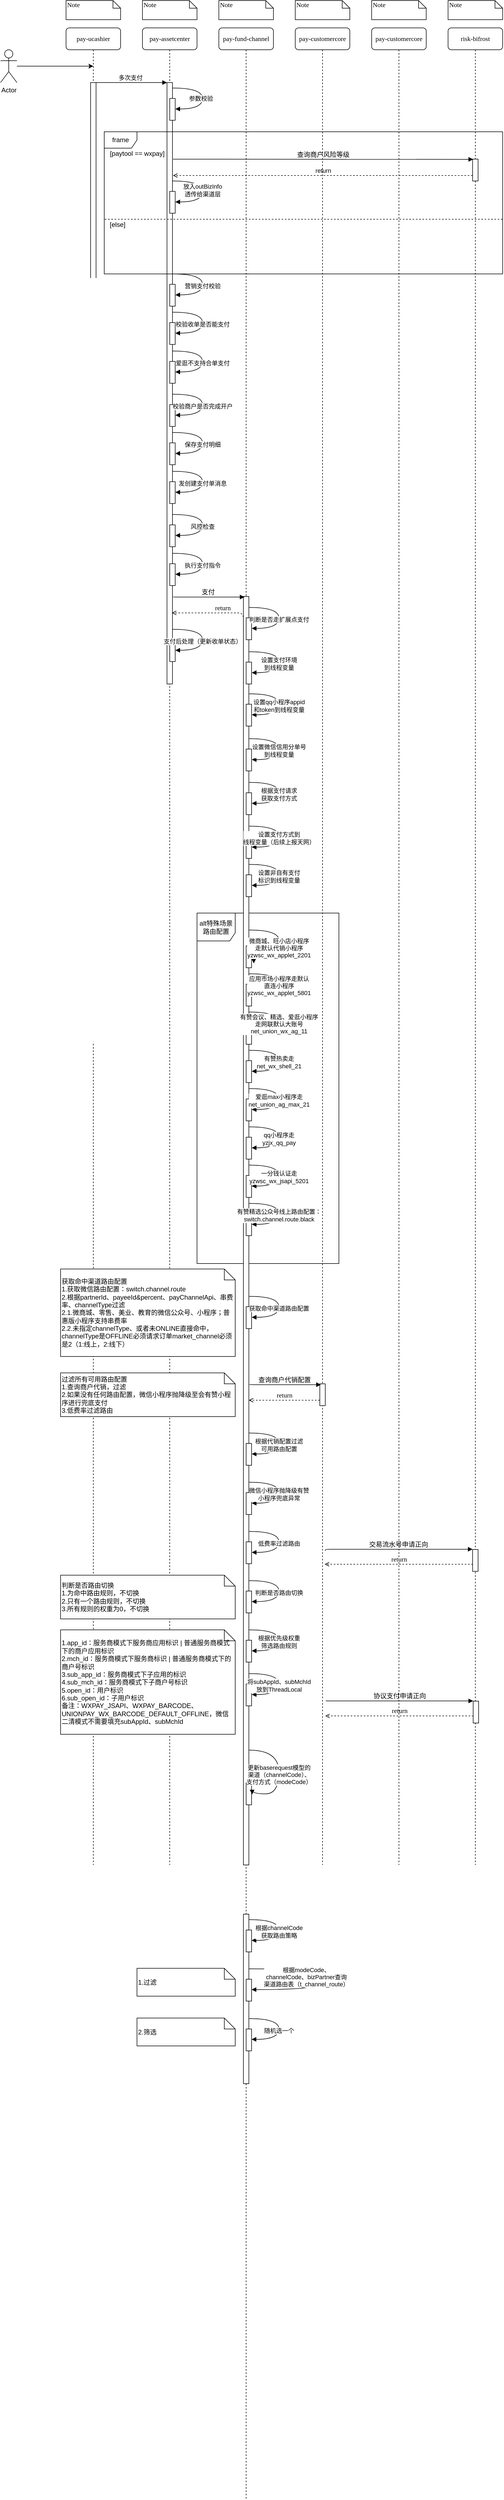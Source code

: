 <mxfile version="14.9.9" type="github">
  <diagram id="kW06Qgidbk0OTePyhjzd" name="第 1 页">
    <mxGraphModel dx="1426" dy="771" grid="1" gridSize="10" guides="1" tooltips="1" connect="1" arrows="1" fold="1" page="1" pageScale="1" pageWidth="2500" pageHeight="4000" math="0" shadow="0">
      <root>
        <mxCell id="0" />
        <mxCell id="1" parent="0" />
        <mxCell id="XzQIP6qpDgnseQ4LIaWj-4" value="pay-fund-channel" style="shape=umlLifeline;perimeter=lifelinePerimeter;whiteSpace=wrap;html=1;container=1;collapsible=0;recursiveResize=0;outlineConnect=0;rounded=1;shadow=0;comic=0;labelBackgroundColor=none;strokeWidth=1;fontFamily=Verdana;fontSize=12;align=center;" parent="1" vertex="1">
          <mxGeometry x="800" y="170" width="100" height="4520" as="geometry" />
        </mxCell>
        <mxCell id="lfuquiuAlMo9zvZJqDUm-64" value="" style="html=1;points=[];perimeter=orthogonalPerimeter;rounded=0;shadow=0;comic=0;labelBackgroundColor=none;strokeWidth=1;fontFamily=Verdana;fontSize=12;align=center;" parent="1" vertex="1">
          <mxGeometry x="845" y="3620" width="10" height="310" as="geometry" />
        </mxCell>
        <mxCell id="lfuquiuAlMo9zvZJqDUm-1" value="alt特殊场景路由配置" style="shape=umlFrame;whiteSpace=wrap;html=1;width=70;height=51;" parent="1" vertex="1">
          <mxGeometry x="760" y="1789" width="260" height="641" as="geometry" />
        </mxCell>
        <mxCell id="XzQIP6qpDgnseQ4LIaWj-1" value="&lt;span&gt;&lt;font style=&quot;font-size: 12px&quot;&gt;pay-assetcenter&lt;/font&gt;&lt;/span&gt;" style="shape=umlLifeline;perimeter=lifelinePerimeter;whiteSpace=wrap;html=1;container=0;collapsible=0;recursiveResize=0;outlineConnect=0;rounded=1;shadow=0;comic=0;labelBackgroundColor=none;strokeWidth=1;fontFamily=Verdana;fontSize=12;align=center;" parent="1" vertex="1">
          <mxGeometry x="660" y="170" width="100" height="3360" as="geometry" />
        </mxCell>
        <mxCell id="XzQIP6qpDgnseQ4LIaWj-2" value="" style="html=1;points=[];perimeter=orthogonalPerimeter;rounded=0;shadow=0;comic=0;labelBackgroundColor=none;strokeWidth=1;fontFamily=Verdana;fontSize=12;align=center;" parent="1" vertex="1">
          <mxGeometry x="705" y="270" width="10" height="1100" as="geometry" />
        </mxCell>
        <mxCell id="XzQIP6qpDgnseQ4LIaWj-3" value="risk-bifrost" style="shape=umlLifeline;perimeter=lifelinePerimeter;whiteSpace=wrap;html=1;container=0;collapsible=0;recursiveResize=0;outlineConnect=0;rounded=1;shadow=0;comic=0;labelBackgroundColor=none;strokeWidth=1;fontFamily=Verdana;fontSize=12;align=center;" parent="1" vertex="1">
          <mxGeometry x="1220" y="170" width="100" height="3360" as="geometry" />
        </mxCell>
        <mxCell id="XzQIP6qpDgnseQ4LIaWj-6" value="pay-customercore" style="shape=umlLifeline;perimeter=lifelinePerimeter;whiteSpace=wrap;html=1;container=1;collapsible=0;recursiveResize=0;outlineConnect=0;rounded=1;shadow=0;comic=0;labelBackgroundColor=none;strokeWidth=1;fontFamily=Verdana;fontSize=12;align=center;" parent="1" vertex="1">
          <mxGeometry x="1080" y="170" width="100" height="3360" as="geometry" />
        </mxCell>
        <mxCell id="XzQIP6qpDgnseQ4LIaWj-10" value="&lt;font style=&quot;font-size: 12px&quot;&gt;pay-ucashier&lt;/font&gt;" style="shape=umlLifeline;perimeter=lifelinePerimeter;whiteSpace=wrap;html=1;container=1;collapsible=0;recursiveResize=0;outlineConnect=0;rounded=1;shadow=0;comic=0;labelBackgroundColor=none;strokeWidth=1;fontFamily=Verdana;fontSize=12;align=center;" parent="1" vertex="1">
          <mxGeometry x="520" y="170" width="100" height="3360" as="geometry" />
        </mxCell>
        <mxCell id="XzQIP6qpDgnseQ4LIaWj-11" value="" style="html=1;points=[];perimeter=orthogonalPerimeter;rounded=0;shadow=0;comic=0;labelBackgroundColor=none;strokeWidth=1;fontFamily=Verdana;fontSize=12;align=center;" parent="XzQIP6qpDgnseQ4LIaWj-10" vertex="1">
          <mxGeometry x="45" y="100" width="10" height="440" as="geometry" />
        </mxCell>
        <mxCell id="XzQIP6qpDgnseQ4LIaWj-12" value="Note" style="shape=note;whiteSpace=wrap;html=1;size=14;verticalAlign=top;align=left;spacingTop=-6;rounded=0;shadow=0;comic=0;labelBackgroundColor=none;strokeWidth=1;fontFamily=Verdana;fontSize=12" parent="1" vertex="1">
          <mxGeometry x="520" y="120" width="100" height="35" as="geometry" />
        </mxCell>
        <mxCell id="XzQIP6qpDgnseQ4LIaWj-13" value="Note" style="shape=note;whiteSpace=wrap;html=1;size=14;verticalAlign=top;align=left;spacingTop=-6;rounded=0;shadow=0;comic=0;labelBackgroundColor=none;strokeWidth=1;fontFamily=Verdana;fontSize=12" parent="1" vertex="1">
          <mxGeometry x="660" y="120" width="100" height="35" as="geometry" />
        </mxCell>
        <mxCell id="XzQIP6qpDgnseQ4LIaWj-14" value="Note" style="shape=note;whiteSpace=wrap;html=1;size=14;verticalAlign=top;align=left;spacingTop=-6;rounded=0;shadow=0;comic=0;labelBackgroundColor=none;strokeWidth=1;fontFamily=Verdana;fontSize=12" parent="1" vertex="1">
          <mxGeometry x="800" y="120" width="100" height="35" as="geometry" />
        </mxCell>
        <mxCell id="XzQIP6qpDgnseQ4LIaWj-15" value="Note" style="shape=note;whiteSpace=wrap;html=1;size=14;verticalAlign=top;align=left;spacingTop=-6;rounded=0;shadow=0;comic=0;labelBackgroundColor=none;strokeWidth=1;fontFamily=Verdana;fontSize=12" parent="1" vertex="1">
          <mxGeometry x="940" y="120" width="100" height="35" as="geometry" />
        </mxCell>
        <mxCell id="XzQIP6qpDgnseQ4LIaWj-16" value="Note" style="shape=note;whiteSpace=wrap;html=1;size=14;verticalAlign=top;align=left;spacingTop=-6;rounded=0;shadow=0;comic=0;labelBackgroundColor=none;strokeWidth=1;fontFamily=Verdana;fontSize=12" parent="1" vertex="1">
          <mxGeometry x="1080" y="120" width="100" height="35" as="geometry" />
        </mxCell>
        <mxCell id="XzQIP6qpDgnseQ4LIaWj-17" value="Note" style="shape=note;whiteSpace=wrap;html=1;size=14;verticalAlign=top;align=left;spacingTop=-6;rounded=0;shadow=0;comic=0;labelBackgroundColor=none;strokeWidth=1;fontFamily=Verdana;fontSize=12" parent="1" vertex="1">
          <mxGeometry x="1220" y="120" width="100" height="35" as="geometry" />
        </mxCell>
        <mxCell id="XzQIP6qpDgnseQ4LIaWj-18" value="" style="html=1;points=[];perimeter=orthogonalPerimeter;rounded=0;shadow=0;comic=0;labelBackgroundColor=none;strokeWidth=1;fontFamily=Verdana;fontSize=12;align=center;" parent="1" vertex="1">
          <mxGeometry x="1265" y="410" width="10" height="40" as="geometry" />
        </mxCell>
        <mxCell id="XzQIP6qpDgnseQ4LIaWj-19" value="查询商户风险等级" style="html=1;verticalAlign=bottom;endArrow=block;labelBackgroundColor=none;fontFamily=Verdana;fontSize=12;edgeStyle=elbowEdgeStyle;elbow=vertical;entryX=0.1;entryY=0.025;entryDx=0;entryDy=0;entryPerimeter=0;exitX=1.1;exitY=0.182;exitDx=0;exitDy=0;exitPerimeter=0;" parent="1" target="XzQIP6qpDgnseQ4LIaWj-18" edge="1">
          <mxGeometry relative="1" as="geometry">
            <mxPoint x="716" y="410.08" as="sourcePoint" />
            <mxPoint x="980" y="490" as="targetPoint" />
          </mxGeometry>
        </mxCell>
        <mxCell id="XzQIP6qpDgnseQ4LIaWj-20" value="多次支付" style="html=1;verticalAlign=bottom;endArrow=block;entryX=0;entryY=0;entryDx=0;entryDy=0;entryPerimeter=0;" parent="1" target="XzQIP6qpDgnseQ4LIaWj-2" edge="1">
          <mxGeometry width="80" relative="1" as="geometry">
            <mxPoint x="570" y="270" as="sourcePoint" />
            <mxPoint x="700" y="270" as="targetPoint" />
          </mxGeometry>
        </mxCell>
        <mxCell id="XzQIP6qpDgnseQ4LIaWj-21" value="" style="html=1;points=[];perimeter=orthogonalPerimeter;rounded=0;shadow=0;comic=0;labelBackgroundColor=none;strokeWidth=1;fontFamily=Verdana;fontSize=12;align=center;" parent="1" vertex="1">
          <mxGeometry x="710" y="299" width="10" height="40" as="geometry" />
        </mxCell>
        <mxCell id="XzQIP6qpDgnseQ4LIaWj-22" value="" style="html=1;verticalAlign=bottom;endArrow=block;labelBackgroundColor=none;fontFamily=Verdana;fontSize=12;elbow=vertical;edgeStyle=orthogonalEdgeStyle;curved=1;entryX=1;entryY=0.286;entryPerimeter=0;exitX=1.038;exitY=0.345;exitPerimeter=0;" parent="1" edge="1">
          <mxGeometry relative="1" as="geometry">
            <mxPoint x="715.333" y="280" as="sourcePoint" />
            <mxPoint x="720.333" y="318.333" as="targetPoint" />
            <Array as="points">
              <mxPoint x="770" y="280" />
              <mxPoint x="770" y="318" />
            </Array>
          </mxGeometry>
        </mxCell>
        <mxCell id="XzQIP6qpDgnseQ4LIaWj-23" value="参数校验" style="edgeLabel;html=1;align=center;verticalAlign=middle;resizable=0;points=[];" parent="XzQIP6qpDgnseQ4LIaWj-22" vertex="1" connectable="0">
          <mxGeometry x="0.033" y="-3" relative="1" as="geometry">
            <mxPoint as="offset" />
          </mxGeometry>
        </mxCell>
        <mxCell id="XzQIP6qpDgnseQ4LIaWj-24" value="return" style="html=1;verticalAlign=bottom;endArrow=open;dashed=1;endSize=6;entryX=1.1;entryY=0.25;entryDx=0;entryDy=0;entryPerimeter=0;" parent="1" edge="1">
          <mxGeometry relative="1" as="geometry">
            <mxPoint x="1265" y="440" as="sourcePoint" />
            <mxPoint x="716" y="440" as="targetPoint" />
          </mxGeometry>
        </mxCell>
        <mxCell id="XzQIP6qpDgnseQ4LIaWj-25" value="" style="html=1;points=[];perimeter=orthogonalPerimeter;rounded=0;shadow=0;comic=0;labelBackgroundColor=none;strokeWidth=1;fontFamily=Verdana;fontSize=12;align=center;" parent="1" vertex="1">
          <mxGeometry x="710" y="469" width="10" height="40" as="geometry" />
        </mxCell>
        <mxCell id="XzQIP6qpDgnseQ4LIaWj-26" value="" style="html=1;verticalAlign=bottom;endArrow=block;labelBackgroundColor=none;fontFamily=Verdana;fontSize=12;elbow=vertical;edgeStyle=orthogonalEdgeStyle;curved=1;entryX=1;entryY=0.286;entryPerimeter=0;exitX=1.038;exitY=0.345;exitPerimeter=0;" parent="1" edge="1">
          <mxGeometry relative="1" as="geometry">
            <mxPoint x="715.333" y="450" as="sourcePoint" />
            <mxPoint x="720.333" y="488.333" as="targetPoint" />
            <Array as="points">
              <mxPoint x="770" y="450" />
              <mxPoint x="770" y="488" />
            </Array>
          </mxGeometry>
        </mxCell>
        <mxCell id="XzQIP6qpDgnseQ4LIaWj-27" value="放入outBizInfo&lt;br&gt;透传给渠道层" style="edgeLabel;html=1;align=center;verticalAlign=middle;resizable=0;points=[];" parent="XzQIP6qpDgnseQ4LIaWj-26" vertex="1" connectable="0">
          <mxGeometry x="0.005" relative="1" as="geometry">
            <mxPoint as="offset" />
          </mxGeometry>
        </mxCell>
        <mxCell id="XzQIP6qpDgnseQ4LIaWj-28" value="" style="endArrow=none;html=1;edgeStyle=orthogonalEdgeStyle;dashed=1;" parent="1" edge="1">
          <mxGeometry relative="1" as="geometry">
            <mxPoint x="591" y="520" as="sourcePoint" />
            <mxPoint x="1320" y="520" as="targetPoint" />
          </mxGeometry>
        </mxCell>
        <mxCell id="XzQIP6qpDgnseQ4LIaWj-29" value="[else]" style="text;html=1;align=center;verticalAlign=middle;resizable=0;points=[];autosize=1;strokeColor=none;" parent="1" vertex="1">
          <mxGeometry x="594" y="520" width="40" height="20" as="geometry" />
        </mxCell>
        <mxCell id="XzQIP6qpDgnseQ4LIaWj-30" value="" style="html=1;points=[];perimeter=orthogonalPerimeter;rounded=0;shadow=0;comic=0;labelBackgroundColor=none;strokeWidth=1;fontFamily=Verdana;fontSize=12;align=center;" parent="1" vertex="1">
          <mxGeometry x="710" y="639" width="10" height="40" as="geometry" />
        </mxCell>
        <mxCell id="XzQIP6qpDgnseQ4LIaWj-31" value="" style="html=1;verticalAlign=bottom;endArrow=block;labelBackgroundColor=none;fontFamily=Verdana;fontSize=12;elbow=vertical;edgeStyle=orthogonalEdgeStyle;curved=1;entryX=1;entryY=0.286;entryPerimeter=0;exitX=1.038;exitY=0.345;exitPerimeter=0;" parent="1" edge="1">
          <mxGeometry relative="1" as="geometry">
            <mxPoint x="715.333" y="620" as="sourcePoint" />
            <mxPoint x="720.333" y="658.333" as="targetPoint" />
            <Array as="points">
              <mxPoint x="770" y="620" />
              <mxPoint x="770" y="658" />
            </Array>
          </mxGeometry>
        </mxCell>
        <mxCell id="XzQIP6qpDgnseQ4LIaWj-32" value="营销支付校验" style="edgeLabel;html=1;align=center;verticalAlign=middle;resizable=0;points=[];" parent="XzQIP6qpDgnseQ4LIaWj-31" vertex="1" connectable="0">
          <mxGeometry x="0.075" relative="1" as="geometry">
            <mxPoint as="offset" />
          </mxGeometry>
        </mxCell>
        <mxCell id="XzQIP6qpDgnseQ4LIaWj-33" value="" style="html=1;points=[];perimeter=orthogonalPerimeter;rounded=0;shadow=0;comic=0;labelBackgroundColor=none;strokeWidth=1;fontFamily=Verdana;fontSize=12;align=center;" parent="1" vertex="1">
          <mxGeometry x="710" y="709" width="10" height="40" as="geometry" />
        </mxCell>
        <mxCell id="XzQIP6qpDgnseQ4LIaWj-34" value="" style="html=1;verticalAlign=bottom;endArrow=block;labelBackgroundColor=none;fontFamily=Verdana;fontSize=12;elbow=vertical;edgeStyle=orthogonalEdgeStyle;curved=1;entryX=1;entryY=0.286;entryPerimeter=0;exitX=1.038;exitY=0.345;exitPerimeter=0;" parent="1" edge="1">
          <mxGeometry relative="1" as="geometry">
            <mxPoint x="715.333" y="690" as="sourcePoint" />
            <mxPoint x="720.333" y="728.333" as="targetPoint" />
            <Array as="points">
              <mxPoint x="770" y="690" />
              <mxPoint x="770" y="728" />
            </Array>
          </mxGeometry>
        </mxCell>
        <mxCell id="XzQIP6qpDgnseQ4LIaWj-35" value="校验收单是否能支付" style="edgeLabel;html=1;align=center;verticalAlign=middle;resizable=0;points=[];" parent="XzQIP6qpDgnseQ4LIaWj-34" vertex="1" connectable="0">
          <mxGeometry x="0.075" relative="1" as="geometry">
            <mxPoint as="offset" />
          </mxGeometry>
        </mxCell>
        <mxCell id="XzQIP6qpDgnseQ4LIaWj-36" value="" style="html=1;points=[];perimeter=orthogonalPerimeter;rounded=0;shadow=0;comic=0;labelBackgroundColor=none;strokeWidth=1;fontFamily=Verdana;fontSize=12;align=center;" parent="1" vertex="1">
          <mxGeometry x="710" y="780" width="10" height="40" as="geometry" />
        </mxCell>
        <mxCell id="XzQIP6qpDgnseQ4LIaWj-37" value="" style="html=1;verticalAlign=bottom;endArrow=block;labelBackgroundColor=none;fontFamily=Verdana;fontSize=12;elbow=vertical;edgeStyle=orthogonalEdgeStyle;curved=1;entryX=1;entryY=0.286;entryPerimeter=0;exitX=1.038;exitY=0.345;exitPerimeter=0;" parent="1" edge="1">
          <mxGeometry relative="1" as="geometry">
            <mxPoint x="715.333" y="761" as="sourcePoint" />
            <mxPoint x="720.333" y="799.333" as="targetPoint" />
            <Array as="points">
              <mxPoint x="770" y="761" />
              <mxPoint x="770" y="799" />
            </Array>
          </mxGeometry>
        </mxCell>
        <mxCell id="XzQIP6qpDgnseQ4LIaWj-38" value="爱逛不支持合单支付" style="edgeLabel;html=1;align=center;verticalAlign=middle;resizable=0;points=[];" parent="XzQIP6qpDgnseQ4LIaWj-37" vertex="1" connectable="0">
          <mxGeometry x="0.075" relative="1" as="geometry">
            <mxPoint as="offset" />
          </mxGeometry>
        </mxCell>
        <mxCell id="XzQIP6qpDgnseQ4LIaWj-39" value="" style="html=1;points=[];perimeter=orthogonalPerimeter;rounded=0;shadow=0;comic=0;labelBackgroundColor=none;strokeWidth=1;fontFamily=Verdana;fontSize=12;align=center;" parent="1" vertex="1">
          <mxGeometry x="710" y="859" width="10" height="40" as="geometry" />
        </mxCell>
        <mxCell id="XzQIP6qpDgnseQ4LIaWj-40" value="" style="html=1;verticalAlign=bottom;endArrow=block;labelBackgroundColor=none;fontFamily=Verdana;fontSize=12;elbow=vertical;edgeStyle=orthogonalEdgeStyle;curved=1;entryX=1;entryY=0.286;entryPerimeter=0;exitX=1.038;exitY=0.345;exitPerimeter=0;" parent="1" edge="1">
          <mxGeometry relative="1" as="geometry">
            <mxPoint x="715.333" y="840" as="sourcePoint" />
            <mxPoint x="720.333" y="878.333" as="targetPoint" />
            <Array as="points">
              <mxPoint x="770" y="840" />
              <mxPoint x="770" y="878" />
            </Array>
          </mxGeometry>
        </mxCell>
        <mxCell id="XzQIP6qpDgnseQ4LIaWj-41" value="校验商户是否完成开户" style="edgeLabel;html=1;align=center;verticalAlign=middle;resizable=0;points=[];" parent="XzQIP6qpDgnseQ4LIaWj-40" vertex="1" connectable="0">
          <mxGeometry x="0.075" relative="1" as="geometry">
            <mxPoint as="offset" />
          </mxGeometry>
        </mxCell>
        <mxCell id="XzQIP6qpDgnseQ4LIaWj-42" value="" style="html=1;points=[];perimeter=orthogonalPerimeter;rounded=0;shadow=0;comic=0;labelBackgroundColor=none;strokeWidth=1;fontFamily=Verdana;fontSize=12;align=center;" parent="1" vertex="1">
          <mxGeometry x="710" y="929" width="10" height="40" as="geometry" />
        </mxCell>
        <mxCell id="XzQIP6qpDgnseQ4LIaWj-43" value="" style="html=1;verticalAlign=bottom;endArrow=block;labelBackgroundColor=none;fontFamily=Verdana;fontSize=12;elbow=vertical;edgeStyle=orthogonalEdgeStyle;curved=1;entryX=1;entryY=0.286;entryPerimeter=0;exitX=1.038;exitY=0.345;exitPerimeter=0;" parent="1" edge="1">
          <mxGeometry relative="1" as="geometry">
            <mxPoint x="715.333" y="910" as="sourcePoint" />
            <mxPoint x="720.333" y="948.333" as="targetPoint" />
            <Array as="points">
              <mxPoint x="770" y="910" />
              <mxPoint x="770" y="948" />
            </Array>
          </mxGeometry>
        </mxCell>
        <mxCell id="XzQIP6qpDgnseQ4LIaWj-44" value="保存支付明细" style="edgeLabel;html=1;align=center;verticalAlign=middle;resizable=0;points=[];" parent="XzQIP6qpDgnseQ4LIaWj-43" vertex="1" connectable="0">
          <mxGeometry x="0.075" relative="1" as="geometry">
            <mxPoint as="offset" />
          </mxGeometry>
        </mxCell>
        <mxCell id="XzQIP6qpDgnseQ4LIaWj-45" value="" style="html=1;points=[];perimeter=orthogonalPerimeter;rounded=0;shadow=0;comic=0;labelBackgroundColor=none;strokeWidth=1;fontFamily=Verdana;fontSize=12;align=center;" parent="1" vertex="1">
          <mxGeometry x="710" y="1000" width="10" height="40" as="geometry" />
        </mxCell>
        <mxCell id="XzQIP6qpDgnseQ4LIaWj-46" value="" style="html=1;verticalAlign=bottom;endArrow=block;labelBackgroundColor=none;fontFamily=Verdana;fontSize=12;elbow=vertical;edgeStyle=orthogonalEdgeStyle;curved=1;entryX=1;entryY=0.286;entryPerimeter=0;exitX=1.038;exitY=0.345;exitPerimeter=0;" parent="1" edge="1">
          <mxGeometry relative="1" as="geometry">
            <mxPoint x="715.333" y="981" as="sourcePoint" />
            <mxPoint x="720.333" y="1019.333" as="targetPoint" />
            <Array as="points">
              <mxPoint x="770" y="981" />
              <mxPoint x="770" y="1019" />
            </Array>
          </mxGeometry>
        </mxCell>
        <mxCell id="XzQIP6qpDgnseQ4LIaWj-47" value="发创建支付单消息" style="edgeLabel;html=1;align=center;verticalAlign=middle;resizable=0;points=[];" parent="XzQIP6qpDgnseQ4LIaWj-46" vertex="1" connectable="0">
          <mxGeometry x="0.075" relative="1" as="geometry">
            <mxPoint as="offset" />
          </mxGeometry>
        </mxCell>
        <mxCell id="XzQIP6qpDgnseQ4LIaWj-48" value="" style="html=1;points=[];perimeter=orthogonalPerimeter;rounded=0;shadow=0;comic=0;labelBackgroundColor=none;strokeWidth=1;fontFamily=Verdana;fontSize=12;align=center;" parent="1" vertex="1">
          <mxGeometry x="710" y="1079" width="10" height="40" as="geometry" />
        </mxCell>
        <mxCell id="XzQIP6qpDgnseQ4LIaWj-49" value="" style="html=1;verticalAlign=bottom;endArrow=block;labelBackgroundColor=none;fontFamily=Verdana;fontSize=12;elbow=vertical;edgeStyle=orthogonalEdgeStyle;curved=1;entryX=1;entryY=0.286;entryPerimeter=0;exitX=1.038;exitY=0.345;exitPerimeter=0;" parent="1" edge="1">
          <mxGeometry relative="1" as="geometry">
            <mxPoint x="715.333" y="1060" as="sourcePoint" />
            <mxPoint x="720.333" y="1098.333" as="targetPoint" />
            <Array as="points">
              <mxPoint x="770" y="1060" />
              <mxPoint x="770" y="1098" />
            </Array>
          </mxGeometry>
        </mxCell>
        <mxCell id="XzQIP6qpDgnseQ4LIaWj-50" value="风控检查" style="edgeLabel;html=1;align=center;verticalAlign=middle;resizable=0;points=[];" parent="XzQIP6qpDgnseQ4LIaWj-49" vertex="1" connectable="0">
          <mxGeometry x="0.075" relative="1" as="geometry">
            <mxPoint as="offset" />
          </mxGeometry>
        </mxCell>
        <mxCell id="XzQIP6qpDgnseQ4LIaWj-51" value="" style="html=1;points=[];perimeter=orthogonalPerimeter;rounded=0;shadow=0;comic=0;labelBackgroundColor=none;strokeWidth=1;fontFamily=Verdana;fontSize=12;align=center;" parent="1" vertex="1">
          <mxGeometry x="710" y="1150" width="10" height="40" as="geometry" />
        </mxCell>
        <mxCell id="XzQIP6qpDgnseQ4LIaWj-52" value="" style="html=1;verticalAlign=bottom;endArrow=block;labelBackgroundColor=none;fontFamily=Verdana;fontSize=12;elbow=vertical;edgeStyle=orthogonalEdgeStyle;curved=1;entryX=1;entryY=0.286;entryPerimeter=0;exitX=1.038;exitY=0.345;exitPerimeter=0;" parent="1" edge="1">
          <mxGeometry relative="1" as="geometry">
            <mxPoint x="715.333" y="1131" as="sourcePoint" />
            <mxPoint x="720.333" y="1169.333" as="targetPoint" />
            <Array as="points">
              <mxPoint x="770" y="1131" />
              <mxPoint x="770" y="1169" />
            </Array>
          </mxGeometry>
        </mxCell>
        <mxCell id="XzQIP6qpDgnseQ4LIaWj-53" value="执行支付指令" style="edgeLabel;html=1;align=center;verticalAlign=middle;resizable=0;points=[];" parent="XzQIP6qpDgnseQ4LIaWj-52" vertex="1" connectable="0">
          <mxGeometry x="0.075" relative="1" as="geometry">
            <mxPoint as="offset" />
          </mxGeometry>
        </mxCell>
        <mxCell id="XzQIP6qpDgnseQ4LIaWj-54" value="" style="html=1;points=[];perimeter=orthogonalPerimeter;rounded=0;shadow=0;comic=0;labelBackgroundColor=none;strokeWidth=1;fontFamily=Verdana;fontSize=12;align=center;" parent="1" vertex="1">
          <mxGeometry x="710" y="1289" width="10" height="40" as="geometry" />
        </mxCell>
        <mxCell id="XzQIP6qpDgnseQ4LIaWj-55" value="" style="html=1;verticalAlign=bottom;endArrow=block;labelBackgroundColor=none;fontFamily=Verdana;fontSize=12;elbow=vertical;edgeStyle=orthogonalEdgeStyle;curved=1;entryX=1;entryY=0.286;entryPerimeter=0;exitX=1.038;exitY=0.345;exitPerimeter=0;" parent="1" edge="1">
          <mxGeometry relative="1" as="geometry">
            <mxPoint x="715.333" y="1270" as="sourcePoint" />
            <mxPoint x="720.333" y="1308.333" as="targetPoint" />
            <Array as="points">
              <mxPoint x="770" y="1270" />
              <mxPoint x="770" y="1308" />
            </Array>
          </mxGeometry>
        </mxCell>
        <mxCell id="XzQIP6qpDgnseQ4LIaWj-56" value="支付后处理（更新收单状态）" style="edgeLabel;html=1;align=center;verticalAlign=middle;resizable=0;points=[];" parent="XzQIP6qpDgnseQ4LIaWj-55" vertex="1" connectable="0">
          <mxGeometry x="0.075" relative="1" as="geometry">
            <mxPoint as="offset" />
          </mxGeometry>
        </mxCell>
        <mxCell id="XzQIP6qpDgnseQ4LIaWj-57" value="" style="html=1;points=[];perimeter=orthogonalPerimeter;rounded=0;shadow=0;comic=0;labelBackgroundColor=none;strokeColor=#000000;strokeWidth=1;fillColor=#FFFFFF;fontFamily=Verdana;fontSize=12;fontColor=#000000;align=center;" parent="1" vertex="1">
          <mxGeometry x="845" y="1210" width="10" height="2320" as="geometry" />
        </mxCell>
        <mxCell id="XzQIP6qpDgnseQ4LIaWj-58" value="支付" style="html=1;verticalAlign=bottom;endArrow=block;labelBackgroundColor=none;fontFamily=Verdana;fontSize=12;edgeStyle=elbowEdgeStyle;elbow=vertical;exitX=1;exitY=0.854;exitDx=0;exitDy=0;exitPerimeter=0;" parent="1" source="XzQIP6qpDgnseQ4LIaWj-2" edge="1">
          <mxGeometry relative="1" as="geometry">
            <mxPoint x="722" y="1210" as="sourcePoint" />
            <mxPoint x="847" y="1211" as="targetPoint" />
            <Array as="points">
              <mxPoint x="720" y="1211" />
            </Array>
          </mxGeometry>
        </mxCell>
        <mxCell id="XzQIP6qpDgnseQ4LIaWj-59" value="" style="html=1;points=[];perimeter=orthogonalPerimeter;rounded=0;shadow=0;comic=0;labelBackgroundColor=none;strokeWidth=1;fontFamily=Verdana;fontSize=12;align=center;" parent="1" vertex="1">
          <mxGeometry x="850" y="1249" width="10" height="40" as="geometry" />
        </mxCell>
        <mxCell id="XzQIP6qpDgnseQ4LIaWj-60" value="" style="html=1;verticalAlign=bottom;endArrow=block;labelBackgroundColor=none;fontFamily=Verdana;fontSize=12;elbow=vertical;edgeStyle=orthogonalEdgeStyle;curved=1;entryX=1;entryY=0.286;entryPerimeter=0;exitX=1.038;exitY=0.345;exitPerimeter=0;" parent="1" edge="1">
          <mxGeometry relative="1" as="geometry">
            <mxPoint x="855.333" y="1230" as="sourcePoint" />
            <mxPoint x="860.333" y="1268.333" as="targetPoint" />
            <Array as="points">
              <mxPoint x="910" y="1230" />
              <mxPoint x="910" y="1268" />
            </Array>
          </mxGeometry>
        </mxCell>
        <mxCell id="XzQIP6qpDgnseQ4LIaWj-61" value="判断是否走扩展点支付" style="edgeLabel;html=1;align=center;verticalAlign=middle;resizable=0;points=[];" parent="XzQIP6qpDgnseQ4LIaWj-60" vertex="1" connectable="0">
          <mxGeometry x="0.075" relative="1" as="geometry">
            <mxPoint as="offset" />
          </mxGeometry>
        </mxCell>
        <mxCell id="XzQIP6qpDgnseQ4LIaWj-63" value="return" style="html=1;verticalAlign=bottom;endArrow=open;dashed=1;endSize=6;labelBackgroundColor=none;fontFamily=Verdana;fontSize=12;edgeStyle=elbowEdgeStyle;elbow=vertical;exitX=0;exitY=0.037;exitDx=0;exitDy=0;exitPerimeter=0;" parent="1" source="XzQIP6qpDgnseQ4LIaWj-57" edge="1">
          <mxGeometry relative="1" as="geometry">
            <mxPoint x="714" y="1240" as="targetPoint" />
            <Array as="points">
              <mxPoint x="783.5" y="1240" />
              <mxPoint x="813.5" y="1240" />
            </Array>
            <mxPoint x="838.5" y="1240" as="sourcePoint" />
          </mxGeometry>
        </mxCell>
        <mxCell id="XzQIP6qpDgnseQ4LIaWj-131" value="" style="html=1;points=[];perimeter=orthogonalPerimeter;rounded=0;shadow=0;comic=0;labelBackgroundColor=none;strokeWidth=1;fontFamily=Verdana;fontSize=12;align=center;" parent="1" vertex="1">
          <mxGeometry x="1265" y="2953" width="10" height="40" as="geometry" />
        </mxCell>
        <mxCell id="XzQIP6qpDgnseQ4LIaWj-132" value="交易流水号申请正向" style="html=1;verticalAlign=bottom;endArrow=block;labelBackgroundColor=none;fontFamily=Verdana;fontSize=12;edgeStyle=elbowEdgeStyle;elbow=vertical;exitX=1;exitY=0.74;exitDx=0;exitDy=0;exitPerimeter=0;" parent="1" edge="1">
          <mxGeometry relative="1" as="geometry">
            <mxPoint x="995" y="2955.2" as="sourcePoint" />
            <mxPoint x="1265" y="2953" as="targetPoint" />
            <Array as="points">
              <mxPoint x="1005" y="2952.6" />
            </Array>
          </mxGeometry>
        </mxCell>
        <mxCell id="XzQIP6qpDgnseQ4LIaWj-133" value="return" style="html=1;verticalAlign=bottom;endArrow=open;dashed=1;endSize=6;labelBackgroundColor=none;fontFamily=Verdana;fontSize=12;edgeStyle=elbowEdgeStyle;elbow=vertical;exitX=0;exitY=0.7;exitDx=0;exitDy=0;exitPerimeter=0;" parent="1" source="XzQIP6qpDgnseQ4LIaWj-131" edge="1">
          <mxGeometry relative="1" as="geometry">
            <mxPoint x="994" y="2980" as="targetPoint" />
            <Array as="points">
              <mxPoint x="1204" y="2980" />
              <mxPoint x="1234" y="2980" />
            </Array>
            <mxPoint x="1259" y="2980" as="sourcePoint" />
          </mxGeometry>
        </mxCell>
        <mxCell id="XzQIP6qpDgnseQ4LIaWj-143" value="" style="html=1;points=[];perimeter=orthogonalPerimeter;rounded=0;shadow=0;comic=0;labelBackgroundColor=none;strokeWidth=1;fontFamily=Verdana;fontSize=12;align=center;" parent="1" vertex="1">
          <mxGeometry x="1266" y="3230.4" width="10" height="40" as="geometry" />
        </mxCell>
        <mxCell id="XzQIP6qpDgnseQ4LIaWj-144" value="协议支付申请正向" style="html=1;verticalAlign=bottom;endArrow=block;labelBackgroundColor=none;fontFamily=Verdana;fontSize=12;edgeStyle=elbowEdgeStyle;elbow=vertical;" parent="1" edge="1">
          <mxGeometry relative="1" as="geometry">
            <mxPoint x="996" y="3230" as="sourcePoint" />
            <mxPoint x="1266" y="3230.4" as="targetPoint" />
            <Array as="points">
              <mxPoint x="1006" y="3230" />
            </Array>
          </mxGeometry>
        </mxCell>
        <mxCell id="XzQIP6qpDgnseQ4LIaWj-145" value="return" style="html=1;verticalAlign=bottom;endArrow=open;dashed=1;endSize=6;labelBackgroundColor=none;fontFamily=Verdana;fontSize=12;edgeStyle=elbowEdgeStyle;elbow=vertical;exitX=0;exitY=0.7;exitDx=0;exitDy=0;exitPerimeter=0;" parent="1" source="XzQIP6qpDgnseQ4LIaWj-143" edge="1">
          <mxGeometry relative="1" as="geometry">
            <mxPoint x="995" y="3257.4" as="targetPoint" />
            <Array as="points">
              <mxPoint x="1205" y="3257.4" />
              <mxPoint x="1235" y="3257.4" />
            </Array>
            <mxPoint x="1260" y="3257.4" as="sourcePoint" />
          </mxGeometry>
        </mxCell>
        <mxCell id="XzQIP6qpDgnseQ4LIaWj-146" value="" style="edgeStyle=orthogonalEdgeStyle;rounded=0;orthogonalLoop=1;jettySize=auto;html=1;" parent="1" source="XzQIP6qpDgnseQ4LIaWj-147" edge="1">
          <mxGeometry relative="1" as="geometry">
            <mxPoint x="570" y="240" as="targetPoint" />
            <Array as="points">
              <mxPoint x="540" y="240" />
              <mxPoint x="540" y="240" />
            </Array>
          </mxGeometry>
        </mxCell>
        <mxCell id="XzQIP6qpDgnseQ4LIaWj-147" value="Actor" style="shape=umlActor;verticalLabelPosition=bottom;verticalAlign=top;html=1;" parent="1" vertex="1">
          <mxGeometry x="400" y="210" width="30" height="60" as="geometry" />
        </mxCell>
        <mxCell id="XzQIP6qpDgnseQ4LIaWj-148" value="" style="html=1;points=[];perimeter=orthogonalPerimeter;rounded=0;shadow=0;comic=0;labelBackgroundColor=none;strokeWidth=1;fontFamily=Verdana;fontSize=12;align=center;" parent="1" vertex="1">
          <mxGeometry x="850" y="1330" width="10" height="40" as="geometry" />
        </mxCell>
        <mxCell id="XzQIP6qpDgnseQ4LIaWj-149" value="" style="html=1;verticalAlign=bottom;endArrow=block;labelBackgroundColor=none;fontFamily=Verdana;fontSize=12;elbow=vertical;edgeStyle=orthogonalEdgeStyle;curved=1;entryX=1;entryY=0.286;entryPerimeter=0;exitX=1.038;exitY=0.345;exitPerimeter=0;" parent="1" edge="1">
          <mxGeometry relative="1" as="geometry">
            <mxPoint x="855.333" y="1311" as="sourcePoint" />
            <mxPoint x="860.333" y="1349.333" as="targetPoint" />
            <Array as="points">
              <mxPoint x="910" y="1311" />
              <mxPoint x="910" y="1349" />
            </Array>
          </mxGeometry>
        </mxCell>
        <mxCell id="XzQIP6qpDgnseQ4LIaWj-150" value="设置支付环境&lt;br&gt;到线程变量" style="edgeLabel;html=1;align=center;verticalAlign=middle;resizable=0;points=[];" parent="XzQIP6qpDgnseQ4LIaWj-149" vertex="1" connectable="0">
          <mxGeometry x="0.075" relative="1" as="geometry">
            <mxPoint as="offset" />
          </mxGeometry>
        </mxCell>
        <mxCell id="XzQIP6qpDgnseQ4LIaWj-151" value="" style="html=1;points=[];perimeter=orthogonalPerimeter;rounded=0;shadow=0;comic=0;labelBackgroundColor=none;strokeWidth=1;fontFamily=Verdana;fontSize=12;align=center;" parent="1" vertex="1">
          <mxGeometry x="850" y="1407" width="10" height="40" as="geometry" />
        </mxCell>
        <mxCell id="XzQIP6qpDgnseQ4LIaWj-152" value="" style="html=1;verticalAlign=bottom;endArrow=block;labelBackgroundColor=none;fontFamily=Verdana;fontSize=12;elbow=vertical;edgeStyle=orthogonalEdgeStyle;curved=1;entryX=1;entryY=0.286;entryPerimeter=0;exitX=1.038;exitY=0.345;exitPerimeter=0;" parent="1" edge="1">
          <mxGeometry relative="1" as="geometry">
            <mxPoint x="855.333" y="1388" as="sourcePoint" />
            <mxPoint x="860.333" y="1426.333" as="targetPoint" />
            <Array as="points">
              <mxPoint x="910" y="1388" />
              <mxPoint x="910" y="1426" />
            </Array>
          </mxGeometry>
        </mxCell>
        <mxCell id="XzQIP6qpDgnseQ4LIaWj-153" value="设置qq小程序appid&lt;br&gt;和token到线程变量" style="edgeLabel;html=1;align=center;verticalAlign=middle;resizable=0;points=[];" parent="XzQIP6qpDgnseQ4LIaWj-152" vertex="1" connectable="0">
          <mxGeometry x="0.075" relative="1" as="geometry">
            <mxPoint as="offset" />
          </mxGeometry>
        </mxCell>
        <mxCell id="XzQIP6qpDgnseQ4LIaWj-154" value="" style="html=1;points=[];perimeter=orthogonalPerimeter;rounded=0;shadow=0;comic=0;labelBackgroundColor=none;strokeWidth=1;fontFamily=Verdana;fontSize=12;align=center;" parent="1" vertex="1">
          <mxGeometry x="850" y="1489" width="10" height="40" as="geometry" />
        </mxCell>
        <mxCell id="XzQIP6qpDgnseQ4LIaWj-155" value="" style="html=1;verticalAlign=bottom;endArrow=block;labelBackgroundColor=none;fontFamily=Verdana;fontSize=12;elbow=vertical;edgeStyle=orthogonalEdgeStyle;curved=1;entryX=1;entryY=0.286;entryPerimeter=0;exitX=1.038;exitY=0.345;exitPerimeter=0;" parent="1" edge="1">
          <mxGeometry relative="1" as="geometry">
            <mxPoint x="855.333" y="1470" as="sourcePoint" />
            <mxPoint x="860.333" y="1508.333" as="targetPoint" />
            <Array as="points">
              <mxPoint x="910" y="1470" />
              <mxPoint x="910" y="1508" />
            </Array>
          </mxGeometry>
        </mxCell>
        <mxCell id="XzQIP6qpDgnseQ4LIaWj-156" value="设置微信信用分单号&lt;br&gt;到线程变量" style="edgeLabel;html=1;align=center;verticalAlign=middle;resizable=0;points=[];" parent="XzQIP6qpDgnseQ4LIaWj-155" vertex="1" connectable="0">
          <mxGeometry x="0.075" relative="1" as="geometry">
            <mxPoint as="offset" />
          </mxGeometry>
        </mxCell>
        <mxCell id="XzQIP6qpDgnseQ4LIaWj-157" value="" style="html=1;points=[];perimeter=orthogonalPerimeter;rounded=0;shadow=0;comic=0;labelBackgroundColor=none;strokeWidth=1;fontFamily=Verdana;fontSize=12;align=center;" parent="1" vertex="1">
          <mxGeometry x="850" y="1569" width="10" height="40" as="geometry" />
        </mxCell>
        <mxCell id="XzQIP6qpDgnseQ4LIaWj-158" value="" style="html=1;verticalAlign=bottom;endArrow=block;labelBackgroundColor=none;fontFamily=Verdana;fontSize=12;elbow=vertical;edgeStyle=orthogonalEdgeStyle;curved=1;entryX=1;entryY=0.286;entryPerimeter=0;exitX=1.038;exitY=0.345;exitPerimeter=0;" parent="1" edge="1">
          <mxGeometry relative="1" as="geometry">
            <mxPoint x="855.333" y="1550" as="sourcePoint" />
            <mxPoint x="860.333" y="1588.333" as="targetPoint" />
            <Array as="points">
              <mxPoint x="910" y="1550" />
              <mxPoint x="910" y="1588" />
            </Array>
          </mxGeometry>
        </mxCell>
        <mxCell id="XzQIP6qpDgnseQ4LIaWj-159" value="根据支付请求&lt;br&gt;获取支付方式" style="edgeLabel;html=1;align=center;verticalAlign=middle;resizable=0;points=[];" parent="XzQIP6qpDgnseQ4LIaWj-158" vertex="1" connectable="0">
          <mxGeometry x="0.075" relative="1" as="geometry">
            <mxPoint as="offset" />
          </mxGeometry>
        </mxCell>
        <mxCell id="XzQIP6qpDgnseQ4LIaWj-160" value="" style="html=1;points=[];perimeter=orthogonalPerimeter;rounded=0;shadow=0;comic=0;labelBackgroundColor=none;strokeWidth=1;fontFamily=Verdana;fontSize=12;align=center;" parent="1" vertex="1">
          <mxGeometry x="850" y="1649" width="10" height="40" as="geometry" />
        </mxCell>
        <mxCell id="XzQIP6qpDgnseQ4LIaWj-161" value="" style="html=1;verticalAlign=bottom;endArrow=block;labelBackgroundColor=none;fontFamily=Verdana;fontSize=12;elbow=vertical;edgeStyle=orthogonalEdgeStyle;curved=1;entryX=1;entryY=0.286;entryPerimeter=0;exitX=1.038;exitY=0.345;exitPerimeter=0;" parent="1" edge="1">
          <mxGeometry relative="1" as="geometry">
            <mxPoint x="855.333" y="1630" as="sourcePoint" />
            <mxPoint x="860.333" y="1668.333" as="targetPoint" />
            <Array as="points">
              <mxPoint x="910" y="1630" />
              <mxPoint x="910" y="1668" />
            </Array>
          </mxGeometry>
        </mxCell>
        <mxCell id="XzQIP6qpDgnseQ4LIaWj-162" value="设置支付方式到&lt;br&gt;线程变量（后续上报天网）" style="edgeLabel;html=1;align=center;verticalAlign=middle;resizable=0;points=[];" parent="XzQIP6qpDgnseQ4LIaWj-161" vertex="1" connectable="0">
          <mxGeometry x="0.075" relative="1" as="geometry">
            <mxPoint as="offset" />
          </mxGeometry>
        </mxCell>
        <mxCell id="XzQIP6qpDgnseQ4LIaWj-163" value="" style="html=1;points=[];perimeter=orthogonalPerimeter;rounded=0;shadow=0;comic=0;labelBackgroundColor=none;strokeWidth=1;fontFamily=Verdana;fontSize=12;align=center;" parent="1" vertex="1">
          <mxGeometry x="850" y="1719" width="10" height="40" as="geometry" />
        </mxCell>
        <mxCell id="XzQIP6qpDgnseQ4LIaWj-164" value="" style="html=1;verticalAlign=bottom;endArrow=block;labelBackgroundColor=none;fontFamily=Verdana;fontSize=12;elbow=vertical;edgeStyle=orthogonalEdgeStyle;curved=1;entryX=1;entryY=0.286;entryPerimeter=0;exitX=1.038;exitY=0.345;exitPerimeter=0;" parent="1" edge="1">
          <mxGeometry relative="1" as="geometry">
            <mxPoint x="855.333" y="1700" as="sourcePoint" />
            <mxPoint x="860.333" y="1738.333" as="targetPoint" />
            <Array as="points">
              <mxPoint x="910" y="1700" />
              <mxPoint x="910" y="1738" />
            </Array>
          </mxGeometry>
        </mxCell>
        <mxCell id="XzQIP6qpDgnseQ4LIaWj-165" value="设置非自有支付&lt;br&gt;标识到线程变量" style="edgeLabel;html=1;align=center;verticalAlign=middle;resizable=0;points=[];" parent="XzQIP6qpDgnseQ4LIaWj-164" vertex="1" connectable="0">
          <mxGeometry x="0.075" relative="1" as="geometry">
            <mxPoint as="offset" />
          </mxGeometry>
        </mxCell>
        <mxCell id="CDEZrAH9GU6wmxjDfpgE-1" value="" style="html=1;points=[];perimeter=orthogonalPerimeter;rounded=0;shadow=0;comic=0;labelBackgroundColor=none;strokeWidth=1;fontFamily=Verdana;fontSize=12;align=center;" parent="1" vertex="1">
          <mxGeometry x="850" y="1849" width="10" height="40" as="geometry" />
        </mxCell>
        <mxCell id="CDEZrAH9GU6wmxjDfpgE-2" value="" style="html=1;verticalAlign=bottom;endArrow=block;labelBackgroundColor=none;fontFamily=Verdana;fontSize=12;elbow=vertical;edgeStyle=orthogonalEdgeStyle;curved=1;entryX=1.4;entryY=0.8;entryPerimeter=0;exitX=1.038;exitY=0.345;exitPerimeter=0;entryDx=0;entryDy=0;" parent="1" target="CDEZrAH9GU6wmxjDfpgE-1" edge="1">
          <mxGeometry relative="1" as="geometry">
            <mxPoint x="855.333" y="1820" as="sourcePoint" />
            <mxPoint x="860.333" y="1858.333" as="targetPoint" />
            <Array as="points">
              <mxPoint x="910" y="1820" />
              <mxPoint x="910" y="1858" />
              <mxPoint x="864" y="1858" />
            </Array>
          </mxGeometry>
        </mxCell>
        <mxCell id="CDEZrAH9GU6wmxjDfpgE-3" value="微商城、旺小店小程序&lt;br&gt;走默认代销小程序&lt;br&gt;yzwsc_wx_applet_2201" style="edgeLabel;html=1;align=center;verticalAlign=middle;resizable=0;points=[];" parent="CDEZrAH9GU6wmxjDfpgE-2" vertex="1" connectable="0">
          <mxGeometry x="0.075" relative="1" as="geometry">
            <mxPoint as="offset" />
          </mxGeometry>
        </mxCell>
        <mxCell id="CDEZrAH9GU6wmxjDfpgE-4" value="" style="html=1;points=[];perimeter=orthogonalPerimeter;rounded=0;shadow=0;comic=0;labelBackgroundColor=none;strokeWidth=1;fontFamily=Verdana;fontSize=12;align=center;" parent="1" vertex="1">
          <mxGeometry x="850" y="1919" width="10" height="40" as="geometry" />
        </mxCell>
        <mxCell id="CDEZrAH9GU6wmxjDfpgE-5" value="" style="html=1;verticalAlign=bottom;endArrow=block;labelBackgroundColor=none;fontFamily=Verdana;fontSize=12;elbow=vertical;edgeStyle=orthogonalEdgeStyle;curved=1;entryX=1;entryY=0.286;entryPerimeter=0;exitX=1.038;exitY=0.345;exitPerimeter=0;" parent="1" edge="1">
          <mxGeometry relative="1" as="geometry">
            <mxPoint x="855.333" y="1900" as="sourcePoint" />
            <mxPoint x="860.333" y="1938.333" as="targetPoint" />
            <Array as="points">
              <mxPoint x="910" y="1900" />
              <mxPoint x="910" y="1938" />
            </Array>
          </mxGeometry>
        </mxCell>
        <mxCell id="CDEZrAH9GU6wmxjDfpgE-6" value="应用市场小程序走默认&lt;br&gt;直连小程序&lt;br&gt;yzwsc_wx_applet_5801" style="edgeLabel;html=1;align=center;verticalAlign=middle;resizable=0;points=[];" parent="CDEZrAH9GU6wmxjDfpgE-5" vertex="1" connectable="0">
          <mxGeometry x="0.075" relative="1" as="geometry">
            <mxPoint as="offset" />
          </mxGeometry>
        </mxCell>
        <mxCell id="CDEZrAH9GU6wmxjDfpgE-7" value="" style="html=1;points=[];perimeter=orthogonalPerimeter;rounded=0;shadow=0;comic=0;labelBackgroundColor=none;strokeWidth=1;fontFamily=Verdana;fontSize=12;align=center;" parent="1" vertex="1">
          <mxGeometry x="850" y="1989" width="10" height="40" as="geometry" />
        </mxCell>
        <mxCell id="CDEZrAH9GU6wmxjDfpgE-8" value="" style="html=1;verticalAlign=bottom;endArrow=block;labelBackgroundColor=none;fontFamily=Verdana;fontSize=12;elbow=vertical;edgeStyle=orthogonalEdgeStyle;curved=1;entryX=1;entryY=0.286;entryPerimeter=0;exitX=1.038;exitY=0.345;exitPerimeter=0;" parent="1" edge="1">
          <mxGeometry relative="1" as="geometry">
            <mxPoint x="855.333" y="1970" as="sourcePoint" />
            <mxPoint x="860.333" y="2008.333" as="targetPoint" />
            <Array as="points">
              <mxPoint x="910" y="1970" />
              <mxPoint x="910" y="2008" />
            </Array>
          </mxGeometry>
        </mxCell>
        <mxCell id="CDEZrAH9GU6wmxjDfpgE-9" value="有赞会议、精选、爱逛小程序&lt;br&gt;走网联默认大账号&lt;br&gt;net_union_wx_ag_11" style="edgeLabel;html=1;align=center;verticalAlign=middle;resizable=0;points=[];" parent="CDEZrAH9GU6wmxjDfpgE-8" vertex="1" connectable="0">
          <mxGeometry x="0.075" relative="1" as="geometry">
            <mxPoint as="offset" />
          </mxGeometry>
        </mxCell>
        <mxCell id="CDEZrAH9GU6wmxjDfpgE-10" value="" style="html=1;points=[];perimeter=orthogonalPerimeter;rounded=0;shadow=0;comic=0;labelBackgroundColor=none;strokeWidth=1;fontFamily=Verdana;fontSize=12;align=center;" parent="1" vertex="1">
          <mxGeometry x="850" y="2059" width="10" height="40" as="geometry" />
        </mxCell>
        <mxCell id="CDEZrAH9GU6wmxjDfpgE-11" value="" style="html=1;verticalAlign=bottom;endArrow=block;labelBackgroundColor=none;fontFamily=Verdana;fontSize=12;elbow=vertical;edgeStyle=orthogonalEdgeStyle;curved=1;entryX=1;entryY=0.286;entryPerimeter=0;exitX=1.038;exitY=0.345;exitPerimeter=0;" parent="1" edge="1">
          <mxGeometry relative="1" as="geometry">
            <mxPoint x="855.333" y="2040" as="sourcePoint" />
            <mxPoint x="860.333" y="2078.333" as="targetPoint" />
            <Array as="points">
              <mxPoint x="910" y="2040" />
              <mxPoint x="910" y="2078" />
            </Array>
          </mxGeometry>
        </mxCell>
        <mxCell id="CDEZrAH9GU6wmxjDfpgE-12" value="有赞热卖走&lt;br&gt;net_wx_shell_21" style="edgeLabel;html=1;align=center;verticalAlign=middle;resizable=0;points=[];" parent="CDEZrAH9GU6wmxjDfpgE-11" vertex="1" connectable="0">
          <mxGeometry x="0.075" relative="1" as="geometry">
            <mxPoint as="offset" />
          </mxGeometry>
        </mxCell>
        <mxCell id="CDEZrAH9GU6wmxjDfpgE-13" value="" style="html=1;points=[];perimeter=orthogonalPerimeter;rounded=0;shadow=0;comic=0;labelBackgroundColor=none;strokeWidth=1;fontFamily=Verdana;fontSize=12;align=center;" parent="1" vertex="1">
          <mxGeometry x="850" y="2129" width="10" height="40" as="geometry" />
        </mxCell>
        <mxCell id="CDEZrAH9GU6wmxjDfpgE-14" value="" style="html=1;verticalAlign=bottom;endArrow=block;labelBackgroundColor=none;fontFamily=Verdana;fontSize=12;elbow=vertical;edgeStyle=orthogonalEdgeStyle;curved=1;entryX=1;entryY=0.286;entryPerimeter=0;exitX=1.038;exitY=0.345;exitPerimeter=0;" parent="1" edge="1">
          <mxGeometry relative="1" as="geometry">
            <mxPoint x="855.333" y="2110" as="sourcePoint" />
            <mxPoint x="860.333" y="2148.333" as="targetPoint" />
            <Array as="points">
              <mxPoint x="910" y="2110" />
              <mxPoint x="910" y="2148" />
            </Array>
          </mxGeometry>
        </mxCell>
        <mxCell id="CDEZrAH9GU6wmxjDfpgE-15" value="爱逛max小程序走&lt;br&gt;net_union_ag_max_21" style="edgeLabel;html=1;align=center;verticalAlign=middle;resizable=0;points=[];" parent="CDEZrAH9GU6wmxjDfpgE-14" vertex="1" connectable="0">
          <mxGeometry x="0.075" relative="1" as="geometry">
            <mxPoint as="offset" />
          </mxGeometry>
        </mxCell>
        <mxCell id="CDEZrAH9GU6wmxjDfpgE-16" value="" style="html=1;points=[];perimeter=orthogonalPerimeter;rounded=0;shadow=0;comic=0;labelBackgroundColor=none;strokeWidth=1;fontFamily=Verdana;fontSize=12;align=center;" parent="1" vertex="1">
          <mxGeometry x="850" y="2199" width="10" height="40" as="geometry" />
        </mxCell>
        <mxCell id="CDEZrAH9GU6wmxjDfpgE-17" value="" style="html=1;verticalAlign=bottom;endArrow=block;labelBackgroundColor=none;fontFamily=Verdana;fontSize=12;elbow=vertical;edgeStyle=orthogonalEdgeStyle;curved=1;entryX=1;entryY=0.286;entryPerimeter=0;exitX=1.038;exitY=0.345;exitPerimeter=0;" parent="1" edge="1">
          <mxGeometry relative="1" as="geometry">
            <mxPoint x="855.333" y="2180" as="sourcePoint" />
            <mxPoint x="860.333" y="2218.333" as="targetPoint" />
            <Array as="points">
              <mxPoint x="910" y="2180" />
              <mxPoint x="910" y="2218" />
            </Array>
          </mxGeometry>
        </mxCell>
        <mxCell id="CDEZrAH9GU6wmxjDfpgE-18" value="qq小程序走&lt;br&gt;yzjx_qq_pay" style="edgeLabel;html=1;align=center;verticalAlign=middle;resizable=0;points=[];" parent="CDEZrAH9GU6wmxjDfpgE-17" vertex="1" connectable="0">
          <mxGeometry x="0.075" relative="1" as="geometry">
            <mxPoint as="offset" />
          </mxGeometry>
        </mxCell>
        <mxCell id="CDEZrAH9GU6wmxjDfpgE-19" value="" style="html=1;points=[];perimeter=orthogonalPerimeter;rounded=0;shadow=0;comic=0;labelBackgroundColor=none;strokeWidth=1;fontFamily=Verdana;fontSize=12;align=center;" parent="1" vertex="1">
          <mxGeometry x="850" y="2269" width="10" height="40" as="geometry" />
        </mxCell>
        <mxCell id="CDEZrAH9GU6wmxjDfpgE-20" value="" style="html=1;verticalAlign=bottom;endArrow=block;labelBackgroundColor=none;fontFamily=Verdana;fontSize=12;elbow=vertical;edgeStyle=orthogonalEdgeStyle;curved=1;entryX=1;entryY=0.286;entryPerimeter=0;exitX=1.038;exitY=0.345;exitPerimeter=0;" parent="1" edge="1">
          <mxGeometry relative="1" as="geometry">
            <mxPoint x="855.333" y="2250" as="sourcePoint" />
            <mxPoint x="860.333" y="2288.333" as="targetPoint" />
            <Array as="points">
              <mxPoint x="910" y="2250" />
              <mxPoint x="910" y="2288" />
            </Array>
          </mxGeometry>
        </mxCell>
        <mxCell id="CDEZrAH9GU6wmxjDfpgE-21" value="一分钱认证走&lt;br&gt;yzwsc_wx_jsapi_5201" style="edgeLabel;html=1;align=center;verticalAlign=middle;resizable=0;points=[];" parent="CDEZrAH9GU6wmxjDfpgE-20" vertex="1" connectable="0">
          <mxGeometry x="0.075" relative="1" as="geometry">
            <mxPoint as="offset" />
          </mxGeometry>
        </mxCell>
        <mxCell id="CDEZrAH9GU6wmxjDfpgE-22" value="" style="html=1;points=[];perimeter=orthogonalPerimeter;rounded=0;shadow=0;comic=0;labelBackgroundColor=none;strokeWidth=1;fontFamily=Verdana;fontSize=12;align=center;" parent="1" vertex="1">
          <mxGeometry x="850" y="2339" width="10" height="40" as="geometry" />
        </mxCell>
        <mxCell id="CDEZrAH9GU6wmxjDfpgE-23" value="" style="html=1;verticalAlign=bottom;endArrow=block;labelBackgroundColor=none;fontFamily=Verdana;fontSize=12;elbow=vertical;edgeStyle=orthogonalEdgeStyle;curved=1;entryX=1;entryY=0.286;entryPerimeter=0;exitX=1.038;exitY=0.345;exitPerimeter=0;" parent="1" edge="1">
          <mxGeometry relative="1" as="geometry">
            <mxPoint x="855.333" y="2320" as="sourcePoint" />
            <mxPoint x="860.333" y="2358.333" as="targetPoint" />
            <Array as="points">
              <mxPoint x="910" y="2320" />
              <mxPoint x="910" y="2358" />
            </Array>
          </mxGeometry>
        </mxCell>
        <mxCell id="CDEZrAH9GU6wmxjDfpgE-24" value="有赞精选公众号线上路由配置：&lt;br&gt;switch.channel.route.black" style="edgeLabel;html=1;align=center;verticalAlign=middle;resizable=0;points=[];" parent="CDEZrAH9GU6wmxjDfpgE-23" vertex="1" connectable="0">
          <mxGeometry x="0.075" relative="1" as="geometry">
            <mxPoint as="offset" />
          </mxGeometry>
        </mxCell>
        <mxCell id="lfuquiuAlMo9zvZJqDUm-6" value="" style="html=1;points=[];perimeter=orthogonalPerimeter;rounded=0;shadow=0;comic=0;labelBackgroundColor=none;strokeWidth=1;fontFamily=Verdana;fontSize=12;align=center;" parent="1" vertex="1">
          <mxGeometry x="850" y="2509" width="10" height="40" as="geometry" />
        </mxCell>
        <mxCell id="lfuquiuAlMo9zvZJqDUm-7" value="" style="html=1;verticalAlign=bottom;endArrow=block;labelBackgroundColor=none;fontFamily=Verdana;fontSize=12;elbow=vertical;edgeStyle=orthogonalEdgeStyle;curved=1;entryX=1;entryY=0.286;entryPerimeter=0;exitX=1.038;exitY=0.345;exitPerimeter=0;" parent="1" edge="1">
          <mxGeometry relative="1" as="geometry">
            <mxPoint x="855.333" y="2490" as="sourcePoint" />
            <mxPoint x="860.333" y="2528.333" as="targetPoint" />
            <Array as="points">
              <mxPoint x="910" y="2490" />
              <mxPoint x="910" y="2528" />
            </Array>
          </mxGeometry>
        </mxCell>
        <mxCell id="lfuquiuAlMo9zvZJqDUm-8" value="获取命中渠道路由配置" style="edgeLabel;html=1;align=center;verticalAlign=middle;resizable=0;points=[];" parent="lfuquiuAlMo9zvZJqDUm-7" vertex="1" connectable="0">
          <mxGeometry x="0.075" relative="1" as="geometry">
            <mxPoint as="offset" />
          </mxGeometry>
        </mxCell>
        <mxCell id="lfuquiuAlMo9zvZJqDUm-9" value="获取命中渠道路由配置&lt;br&gt;1.获取微信路由配置：switch.channel.route&lt;br&gt;2.根据partnerId、payeeId&amp;amp;percent、payChannelApi、串费率、channelType过滤&lt;br&gt;&lt;span&gt; &lt;/span&gt;&lt;span&gt; &lt;/span&gt;&lt;span&gt; &lt;/span&gt;2.1.微商城、零售、美业、教育的微信公众号、小程序；普惠版小程序支持串费率&lt;br&gt;&lt;span&gt; &lt;/span&gt;&lt;span&gt; &lt;/span&gt;2.2.未指定channelType、或者未ONLINE直接命中，channelType是OFFLINE必须请求订单market_channel必须是2（1:线上，2:线下）" style="shape=note;size=20;whiteSpace=wrap;html=1;align=left;" parent="1" vertex="1">
          <mxGeometry x="510" y="2440" width="320" height="160" as="geometry" />
        </mxCell>
        <mxCell id="lfuquiuAlMo9zvZJqDUm-10" value="" style="html=1;points=[];perimeter=orthogonalPerimeter;rounded=0;shadow=0;comic=0;labelBackgroundColor=none;strokeWidth=1;fontFamily=Verdana;fontSize=12;align=center;" parent="1" vertex="1">
          <mxGeometry x="850" y="2759" width="10" height="40" as="geometry" />
        </mxCell>
        <mxCell id="lfuquiuAlMo9zvZJqDUm-11" value="" style="html=1;verticalAlign=bottom;endArrow=block;labelBackgroundColor=none;fontFamily=Verdana;fontSize=12;elbow=vertical;edgeStyle=orthogonalEdgeStyle;curved=1;entryX=1;entryY=0.286;entryPerimeter=0;exitX=1.038;exitY=0.345;exitPerimeter=0;" parent="1" edge="1">
          <mxGeometry relative="1" as="geometry">
            <mxPoint x="855.333" y="2740" as="sourcePoint" />
            <mxPoint x="860.333" y="2778.333" as="targetPoint" />
            <Array as="points">
              <mxPoint x="910" y="2740" />
              <mxPoint x="910" y="2778" />
            </Array>
          </mxGeometry>
        </mxCell>
        <mxCell id="lfuquiuAlMo9zvZJqDUm-12" value="根据代销配置过滤&lt;br&gt;可用路由配置" style="edgeLabel;html=1;align=center;verticalAlign=middle;resizable=0;points=[];" parent="lfuquiuAlMo9zvZJqDUm-11" vertex="1" connectable="0">
          <mxGeometry x="0.075" relative="1" as="geometry">
            <mxPoint as="offset" />
          </mxGeometry>
        </mxCell>
        <mxCell id="lfuquiuAlMo9zvZJqDUm-13" value="过滤所有可用路由配置&lt;br&gt;1.查询商户代销，过滤&lt;br&gt;2.如果没有任何路由配置，微信小程序抛降级至会有赞小程序进行兜底支付&lt;br&gt;3.低费率过滤路由" style="shape=note;size=20;whiteSpace=wrap;html=1;align=left;" parent="1" vertex="1">
          <mxGeometry x="510" y="2630" width="320" height="80" as="geometry" />
        </mxCell>
        <mxCell id="lfuquiuAlMo9zvZJqDUm-28" value="frame" style="shape=umlFrame;whiteSpace=wrap;html=1;" parent="1" vertex="1">
          <mxGeometry x="590" y="360" width="730" height="260" as="geometry" />
        </mxCell>
        <mxCell id="lfuquiuAlMo9zvZJqDUm-29" value="[paytool == wxpay]" style="text;html=1;align=center;verticalAlign=middle;resizable=0;points=[];autosize=1;strokeColor=none;" parent="1" vertex="1">
          <mxGeometry x="590" y="390" width="120" height="20" as="geometry" />
        </mxCell>
        <mxCell id="lfuquiuAlMo9zvZJqDUm-30" value="pay-customercore" style="shape=umlLifeline;perimeter=lifelinePerimeter;whiteSpace=wrap;html=1;container=1;collapsible=0;recursiveResize=0;outlineConnect=0;rounded=1;shadow=0;comic=0;labelBackgroundColor=none;strokeWidth=1;fontFamily=Verdana;fontSize=12;align=center;" parent="1" vertex="1">
          <mxGeometry x="940" y="170" width="100" height="3360" as="geometry" />
        </mxCell>
        <mxCell id="lfuquiuAlMo9zvZJqDUm-32" value="" style="html=1;points=[];perimeter=orthogonalPerimeter;rounded=0;shadow=0;comic=0;labelBackgroundColor=none;strokeWidth=1;fontFamily=Verdana;fontSize=12;align=center;" parent="1" vertex="1">
          <mxGeometry x="985" y="2650" width="10" height="40" as="geometry" />
        </mxCell>
        <mxCell id="lfuquiuAlMo9zvZJqDUm-33" value="查询商户代销配置" style="html=1;verticalAlign=bottom;endArrow=block;labelBackgroundColor=none;fontFamily=Verdana;fontSize=12;edgeStyle=elbowEdgeStyle;elbow=vertical;exitX=1;exitY=0.854;exitDx=0;exitDy=0;exitPerimeter=0;" parent="1" edge="1">
          <mxGeometry relative="1" as="geometry">
            <mxPoint x="855" y="2650" as="sourcePoint" />
            <mxPoint x="987" y="2651.6" as="targetPoint" />
            <Array as="points">
              <mxPoint x="860" y="2651.6" />
            </Array>
          </mxGeometry>
        </mxCell>
        <mxCell id="lfuquiuAlMo9zvZJqDUm-34" value="return" style="html=1;verticalAlign=bottom;endArrow=open;dashed=1;endSize=6;labelBackgroundColor=none;fontFamily=Verdana;fontSize=12;edgeStyle=elbowEdgeStyle;elbow=vertical;" parent="1" edge="1">
          <mxGeometry relative="1" as="geometry">
            <mxPoint x="855" y="2680" as="targetPoint" />
            <Array as="points">
              <mxPoint x="930" y="2680" />
              <mxPoint x="960" y="2680" />
            </Array>
            <mxPoint x="985" y="2680" as="sourcePoint" />
          </mxGeometry>
        </mxCell>
        <mxCell id="lfuquiuAlMo9zvZJqDUm-38" value="" style="html=1;points=[];perimeter=orthogonalPerimeter;rounded=0;shadow=0;comic=0;labelBackgroundColor=none;strokeWidth=1;fontFamily=Verdana;fontSize=12;align=center;" parent="1" vertex="1">
          <mxGeometry x="850" y="2849" width="10" height="40" as="geometry" />
        </mxCell>
        <mxCell id="lfuquiuAlMo9zvZJqDUm-39" value="" style="html=1;verticalAlign=bottom;endArrow=block;labelBackgroundColor=none;fontFamily=Verdana;fontSize=12;elbow=vertical;edgeStyle=orthogonalEdgeStyle;curved=1;entryX=1;entryY=0.286;entryPerimeter=0;exitX=1.038;exitY=0.345;exitPerimeter=0;" parent="1" edge="1">
          <mxGeometry relative="1" as="geometry">
            <mxPoint x="855.333" y="2830" as="sourcePoint" />
            <mxPoint x="860.333" y="2868.333" as="targetPoint" />
            <Array as="points">
              <mxPoint x="910" y="2830" />
              <mxPoint x="910" y="2868" />
            </Array>
          </mxGeometry>
        </mxCell>
        <mxCell id="lfuquiuAlMo9zvZJqDUm-40" value="微信小程序抛降级有赞&lt;br&gt;小程序兜底异常" style="edgeLabel;html=1;align=center;verticalAlign=middle;resizable=0;points=[];" parent="lfuquiuAlMo9zvZJqDUm-39" vertex="1" connectable="0">
          <mxGeometry x="0.075" relative="1" as="geometry">
            <mxPoint as="offset" />
          </mxGeometry>
        </mxCell>
        <mxCell id="lfuquiuAlMo9zvZJqDUm-41" value="" style="html=1;points=[];perimeter=orthogonalPerimeter;rounded=0;shadow=0;comic=0;labelBackgroundColor=none;strokeWidth=1;fontFamily=Verdana;fontSize=12;align=center;" parent="1" vertex="1">
          <mxGeometry x="850" y="2939" width="10" height="40" as="geometry" />
        </mxCell>
        <mxCell id="lfuquiuAlMo9zvZJqDUm-42" value="" style="html=1;verticalAlign=bottom;endArrow=block;labelBackgroundColor=none;fontFamily=Verdana;fontSize=12;elbow=vertical;edgeStyle=orthogonalEdgeStyle;curved=1;entryX=1;entryY=0.286;entryPerimeter=0;exitX=1.038;exitY=0.345;exitPerimeter=0;" parent="1" edge="1">
          <mxGeometry relative="1" as="geometry">
            <mxPoint x="855.333" y="2920" as="sourcePoint" />
            <mxPoint x="860.333" y="2958.333" as="targetPoint" />
            <Array as="points">
              <mxPoint x="910" y="2920" />
              <mxPoint x="910" y="2958" />
            </Array>
          </mxGeometry>
        </mxCell>
        <mxCell id="lfuquiuAlMo9zvZJqDUm-43" value="低费率过滤路由" style="edgeLabel;html=1;align=center;verticalAlign=middle;resizable=0;points=[];" parent="lfuquiuAlMo9zvZJqDUm-42" vertex="1" connectable="0">
          <mxGeometry x="0.075" relative="1" as="geometry">
            <mxPoint as="offset" />
          </mxGeometry>
        </mxCell>
        <mxCell id="lfuquiuAlMo9zvZJqDUm-44" value="" style="html=1;points=[];perimeter=orthogonalPerimeter;rounded=0;shadow=0;comic=0;labelBackgroundColor=none;strokeWidth=1;fontFamily=Verdana;fontSize=12;align=center;" parent="1" vertex="1">
          <mxGeometry x="850" y="3029" width="10" height="40" as="geometry" />
        </mxCell>
        <mxCell id="lfuquiuAlMo9zvZJqDUm-45" value="" style="html=1;verticalAlign=bottom;endArrow=block;labelBackgroundColor=none;fontFamily=Verdana;fontSize=12;elbow=vertical;edgeStyle=orthogonalEdgeStyle;curved=1;entryX=1;entryY=0.286;entryPerimeter=0;exitX=1.038;exitY=0.345;exitPerimeter=0;" parent="1" edge="1">
          <mxGeometry relative="1" as="geometry">
            <mxPoint x="855.333" y="3010" as="sourcePoint" />
            <mxPoint x="860.333" y="3048.333" as="targetPoint" />
            <Array as="points">
              <mxPoint x="910" y="3010" />
              <mxPoint x="910" y="3048" />
            </Array>
          </mxGeometry>
        </mxCell>
        <mxCell id="lfuquiuAlMo9zvZJqDUm-46" value="判断是否路由切换" style="edgeLabel;html=1;align=center;verticalAlign=middle;resizable=0;points=[];" parent="lfuquiuAlMo9zvZJqDUm-45" vertex="1" connectable="0">
          <mxGeometry x="0.075" relative="1" as="geometry">
            <mxPoint as="offset" />
          </mxGeometry>
        </mxCell>
        <mxCell id="lfuquiuAlMo9zvZJqDUm-47" value="判断是否路由切换&lt;br&gt;1.为命中路由规则，不切换&lt;br&gt;2.只有一个路由规则，不切换&lt;br&gt;3.所有规则的权重为0，不切换" style="shape=note;size=20;whiteSpace=wrap;html=1;align=left;" parent="1" vertex="1">
          <mxGeometry x="510" y="3000" width="320" height="80" as="geometry" />
        </mxCell>
        <mxCell id="lfuquiuAlMo9zvZJqDUm-48" value="" style="html=1;points=[];perimeter=orthogonalPerimeter;rounded=0;shadow=0;comic=0;labelBackgroundColor=none;strokeWidth=1;fontFamily=Verdana;fontSize=12;align=center;" parent="1" vertex="1">
          <mxGeometry x="850" y="3119" width="10" height="40" as="geometry" />
        </mxCell>
        <mxCell id="lfuquiuAlMo9zvZJqDUm-49" value="" style="html=1;verticalAlign=bottom;endArrow=block;labelBackgroundColor=none;fontFamily=Verdana;fontSize=12;elbow=vertical;edgeStyle=orthogonalEdgeStyle;curved=1;entryX=1;entryY=0.286;entryPerimeter=0;exitX=1.038;exitY=0.345;exitPerimeter=0;" parent="1" edge="1">
          <mxGeometry relative="1" as="geometry">
            <mxPoint x="855.333" y="3100" as="sourcePoint" />
            <mxPoint x="860.333" y="3138.333" as="targetPoint" />
            <Array as="points">
              <mxPoint x="910" y="3100" />
              <mxPoint x="910" y="3138" />
            </Array>
          </mxGeometry>
        </mxCell>
        <mxCell id="lfuquiuAlMo9zvZJqDUm-50" value="根据优先级权重&lt;br&gt;筛选路由规则" style="edgeLabel;html=1;align=center;verticalAlign=middle;resizable=0;points=[];" parent="lfuquiuAlMo9zvZJqDUm-49" vertex="1" connectable="0">
          <mxGeometry x="0.075" relative="1" as="geometry">
            <mxPoint as="offset" />
          </mxGeometry>
        </mxCell>
        <mxCell id="lfuquiuAlMo9zvZJqDUm-51" value="" style="html=1;points=[];perimeter=orthogonalPerimeter;rounded=0;shadow=0;comic=0;labelBackgroundColor=none;strokeWidth=1;fontFamily=Verdana;fontSize=12;align=center;" parent="1" vertex="1">
          <mxGeometry x="850" y="3199" width="10" height="40" as="geometry" />
        </mxCell>
        <mxCell id="lfuquiuAlMo9zvZJqDUm-52" value="" style="html=1;verticalAlign=bottom;endArrow=block;labelBackgroundColor=none;fontFamily=Verdana;fontSize=12;elbow=vertical;edgeStyle=orthogonalEdgeStyle;curved=1;entryX=1;entryY=0.286;entryPerimeter=0;exitX=1.038;exitY=0.345;exitPerimeter=0;" parent="1" edge="1">
          <mxGeometry relative="1" as="geometry">
            <mxPoint x="855.333" y="3180" as="sourcePoint" />
            <mxPoint x="860.333" y="3218.333" as="targetPoint" />
            <Array as="points">
              <mxPoint x="910" y="3180" />
              <mxPoint x="910" y="3218" />
            </Array>
          </mxGeometry>
        </mxCell>
        <mxCell id="lfuquiuAlMo9zvZJqDUm-53" value="将subAppId、subMchId&lt;br&gt;放到ThreadLocal" style="edgeLabel;html=1;align=center;verticalAlign=middle;resizable=0;points=[];" parent="lfuquiuAlMo9zvZJqDUm-52" vertex="1" connectable="0">
          <mxGeometry x="0.075" relative="1" as="geometry">
            <mxPoint as="offset" />
          </mxGeometry>
        </mxCell>
        <mxCell id="lfuquiuAlMo9zvZJqDUm-54" value="1.app_id：服务商模式下服务商应用标识 | 普通服务商模式下的商户应用标识&lt;br&gt;2.mch_id：服务商模式下服务商标识 | 普通服务商模式下的商户号标识&lt;br&gt;3.sub_app_id：服务商模式下子应用的标识&lt;br&gt;4.sub_mch_id：服务商模式下子商户号标识&lt;br&gt;5.open_id：用户标识&lt;br&gt;6.sub_open_id：子用户标识&lt;br&gt;备注：WXPAY_JSAPI、WXPAY_BARCODE、UNIONPAY_WX_BARCODE_DEFAULT_OFFLINE，微信二清模式不需要填充subAppId、subMchId" style="shape=note;size=20;whiteSpace=wrap;html=1;align=left;" parent="1" vertex="1">
          <mxGeometry x="510" y="3100" width="320" height="191" as="geometry" />
        </mxCell>
        <mxCell id="lfuquiuAlMo9zvZJqDUm-55" value="" style="html=1;points=[];perimeter=orthogonalPerimeter;rounded=0;shadow=0;comic=0;labelBackgroundColor=none;strokeWidth=1;fontFamily=Verdana;fontSize=12;align=center;" parent="1" vertex="1">
          <mxGeometry x="850" y="3380" width="10" height="40" as="geometry" />
        </mxCell>
        <mxCell id="lfuquiuAlMo9zvZJqDUm-56" value="" style="html=1;verticalAlign=bottom;endArrow=block;labelBackgroundColor=none;fontFamily=Verdana;fontSize=12;elbow=vertical;edgeStyle=orthogonalEdgeStyle;curved=1;exitX=1.038;exitY=0.345;exitPerimeter=0;entryX=1.1;entryY=0.525;entryDx=0;entryDy=0;entryPerimeter=0;" parent="1" target="lfuquiuAlMo9zvZJqDUm-55" edge="1">
          <mxGeometry relative="1" as="geometry">
            <mxPoint x="855.333" y="3320" as="sourcePoint" />
            <mxPoint x="860.333" y="3358.333" as="targetPoint" />
            <Array as="points">
              <mxPoint x="910" y="3320" />
              <mxPoint x="910" y="3400" />
            </Array>
          </mxGeometry>
        </mxCell>
        <mxCell id="lfuquiuAlMo9zvZJqDUm-57" value="更新baserequest模型的&lt;br&gt;渠道（channelCode）、&lt;br&gt;支付方式（modeCode）" style="edgeLabel;html=1;align=center;verticalAlign=middle;resizable=0;points=[];" parent="lfuquiuAlMo9zvZJqDUm-56" vertex="1" connectable="0">
          <mxGeometry x="0.075" relative="1" as="geometry">
            <mxPoint as="offset" />
          </mxGeometry>
        </mxCell>
        <mxCell id="lfuquiuAlMo9zvZJqDUm-61" value="" style="html=1;points=[];perimeter=orthogonalPerimeter;rounded=0;shadow=0;comic=0;labelBackgroundColor=none;strokeWidth=1;fontFamily=Verdana;fontSize=12;align=center;" parent="1" vertex="1">
          <mxGeometry x="850" y="3649" width="10" height="40" as="geometry" />
        </mxCell>
        <mxCell id="lfuquiuAlMo9zvZJqDUm-62" value="" style="html=1;verticalAlign=bottom;endArrow=block;labelBackgroundColor=none;fontFamily=Verdana;fontSize=12;elbow=vertical;edgeStyle=orthogonalEdgeStyle;curved=1;exitX=1.038;exitY=0.345;exitPerimeter=0;" parent="1" target="lfuquiuAlMo9zvZJqDUm-61" edge="1">
          <mxGeometry relative="1" as="geometry">
            <mxPoint x="855.333" y="3630" as="sourcePoint" />
            <mxPoint x="860.333" y="3668.333" as="targetPoint" />
            <Array as="points">
              <mxPoint x="910" y="3630" />
              <mxPoint x="910" y="3668" />
            </Array>
          </mxGeometry>
        </mxCell>
        <mxCell id="lfuquiuAlMo9zvZJqDUm-63" value="根据channelCode&lt;br&gt;获取路由策略" style="edgeLabel;html=1;align=center;verticalAlign=middle;resizable=0;points=[];" parent="lfuquiuAlMo9zvZJqDUm-62" vertex="1" connectable="0">
          <mxGeometry x="0.075" relative="1" as="geometry">
            <mxPoint as="offset" />
          </mxGeometry>
        </mxCell>
        <mxCell id="lfuquiuAlMo9zvZJqDUm-65" value="" style="html=1;points=[];perimeter=orthogonalPerimeter;rounded=0;shadow=0;comic=0;labelBackgroundColor=none;strokeWidth=1;fontFamily=Verdana;fontSize=12;align=center;" parent="1" vertex="1">
          <mxGeometry x="850" y="3739" width="10" height="40" as="geometry" />
        </mxCell>
        <mxCell id="lfuquiuAlMo9zvZJqDUm-66" value="" style="html=1;verticalAlign=bottom;endArrow=block;labelBackgroundColor=none;fontFamily=Verdana;fontSize=12;elbow=vertical;edgeStyle=orthogonalEdgeStyle;curved=1;exitX=1.038;exitY=0.345;exitPerimeter=0;" parent="1" target="lfuquiuAlMo9zvZJqDUm-65" edge="1">
          <mxGeometry relative="1" as="geometry">
            <mxPoint x="855.333" y="3720" as="sourcePoint" />
            <mxPoint x="860.333" y="3758.333" as="targetPoint" />
            <Array as="points">
              <mxPoint x="1010" y="3720" />
              <mxPoint x="1010" y="3758" />
            </Array>
          </mxGeometry>
        </mxCell>
        <mxCell id="lfuquiuAlMo9zvZJqDUm-67" value="根据modeCode、&lt;br&gt;channelCode、bizPartner查询&lt;br&gt;渠道路由表（t_channel_route）" style="edgeLabel;html=1;align=center;verticalAlign=middle;resizable=0;points=[];" parent="lfuquiuAlMo9zvZJqDUm-66" vertex="1" connectable="0">
          <mxGeometry x="0.075" relative="1" as="geometry">
            <mxPoint x="-50" y="-15" as="offset" />
          </mxGeometry>
        </mxCell>
        <mxCell id="xZwOvVEvhHs4_ISylkvG-7" value="" style="html=1;points=[];perimeter=orthogonalPerimeter;rounded=0;shadow=0;comic=0;labelBackgroundColor=none;strokeWidth=1;fontFamily=Verdana;fontSize=12;align=center;" vertex="1" parent="1">
          <mxGeometry x="850" y="3830" width="10" height="40" as="geometry" />
        </mxCell>
        <mxCell id="xZwOvVEvhHs4_ISylkvG-8" value="" style="html=1;verticalAlign=bottom;endArrow=block;labelBackgroundColor=none;fontFamily=Verdana;fontSize=12;elbow=vertical;edgeStyle=orthogonalEdgeStyle;curved=1;exitX=1.038;exitY=0.345;exitPerimeter=0;" edge="1" parent="1" target="xZwOvVEvhHs4_ISylkvG-7">
          <mxGeometry relative="1" as="geometry">
            <mxPoint x="855.333" y="3811" as="sourcePoint" />
            <mxPoint x="860.333" y="3849.333" as="targetPoint" />
            <Array as="points">
              <mxPoint x="910" y="3811" />
              <mxPoint x="910" y="3849" />
            </Array>
          </mxGeometry>
        </mxCell>
        <mxCell id="xZwOvVEvhHs4_ISylkvG-9" value="随机选一个" style="edgeLabel;html=1;align=center;verticalAlign=middle;resizable=0;points=[];" vertex="1" connectable="0" parent="xZwOvVEvhHs4_ISylkvG-8">
          <mxGeometry x="0.075" relative="1" as="geometry">
            <mxPoint as="offset" />
          </mxGeometry>
        </mxCell>
        <mxCell id="xZwOvVEvhHs4_ISylkvG-11" value="1.过滤" style="shape=note;size=20;whiteSpace=wrap;html=1;align=left;" vertex="1" parent="1">
          <mxGeometry x="650" y="3719" width="180" height="51" as="geometry" />
        </mxCell>
        <mxCell id="xZwOvVEvhHs4_ISylkvG-12" value="2.筛选" style="shape=note;size=20;whiteSpace=wrap;html=1;align=left;" vertex="1" parent="1">
          <mxGeometry x="650" y="3810" width="180" height="51" as="geometry" />
        </mxCell>
      </root>
    </mxGraphModel>
  </diagram>
</mxfile>
